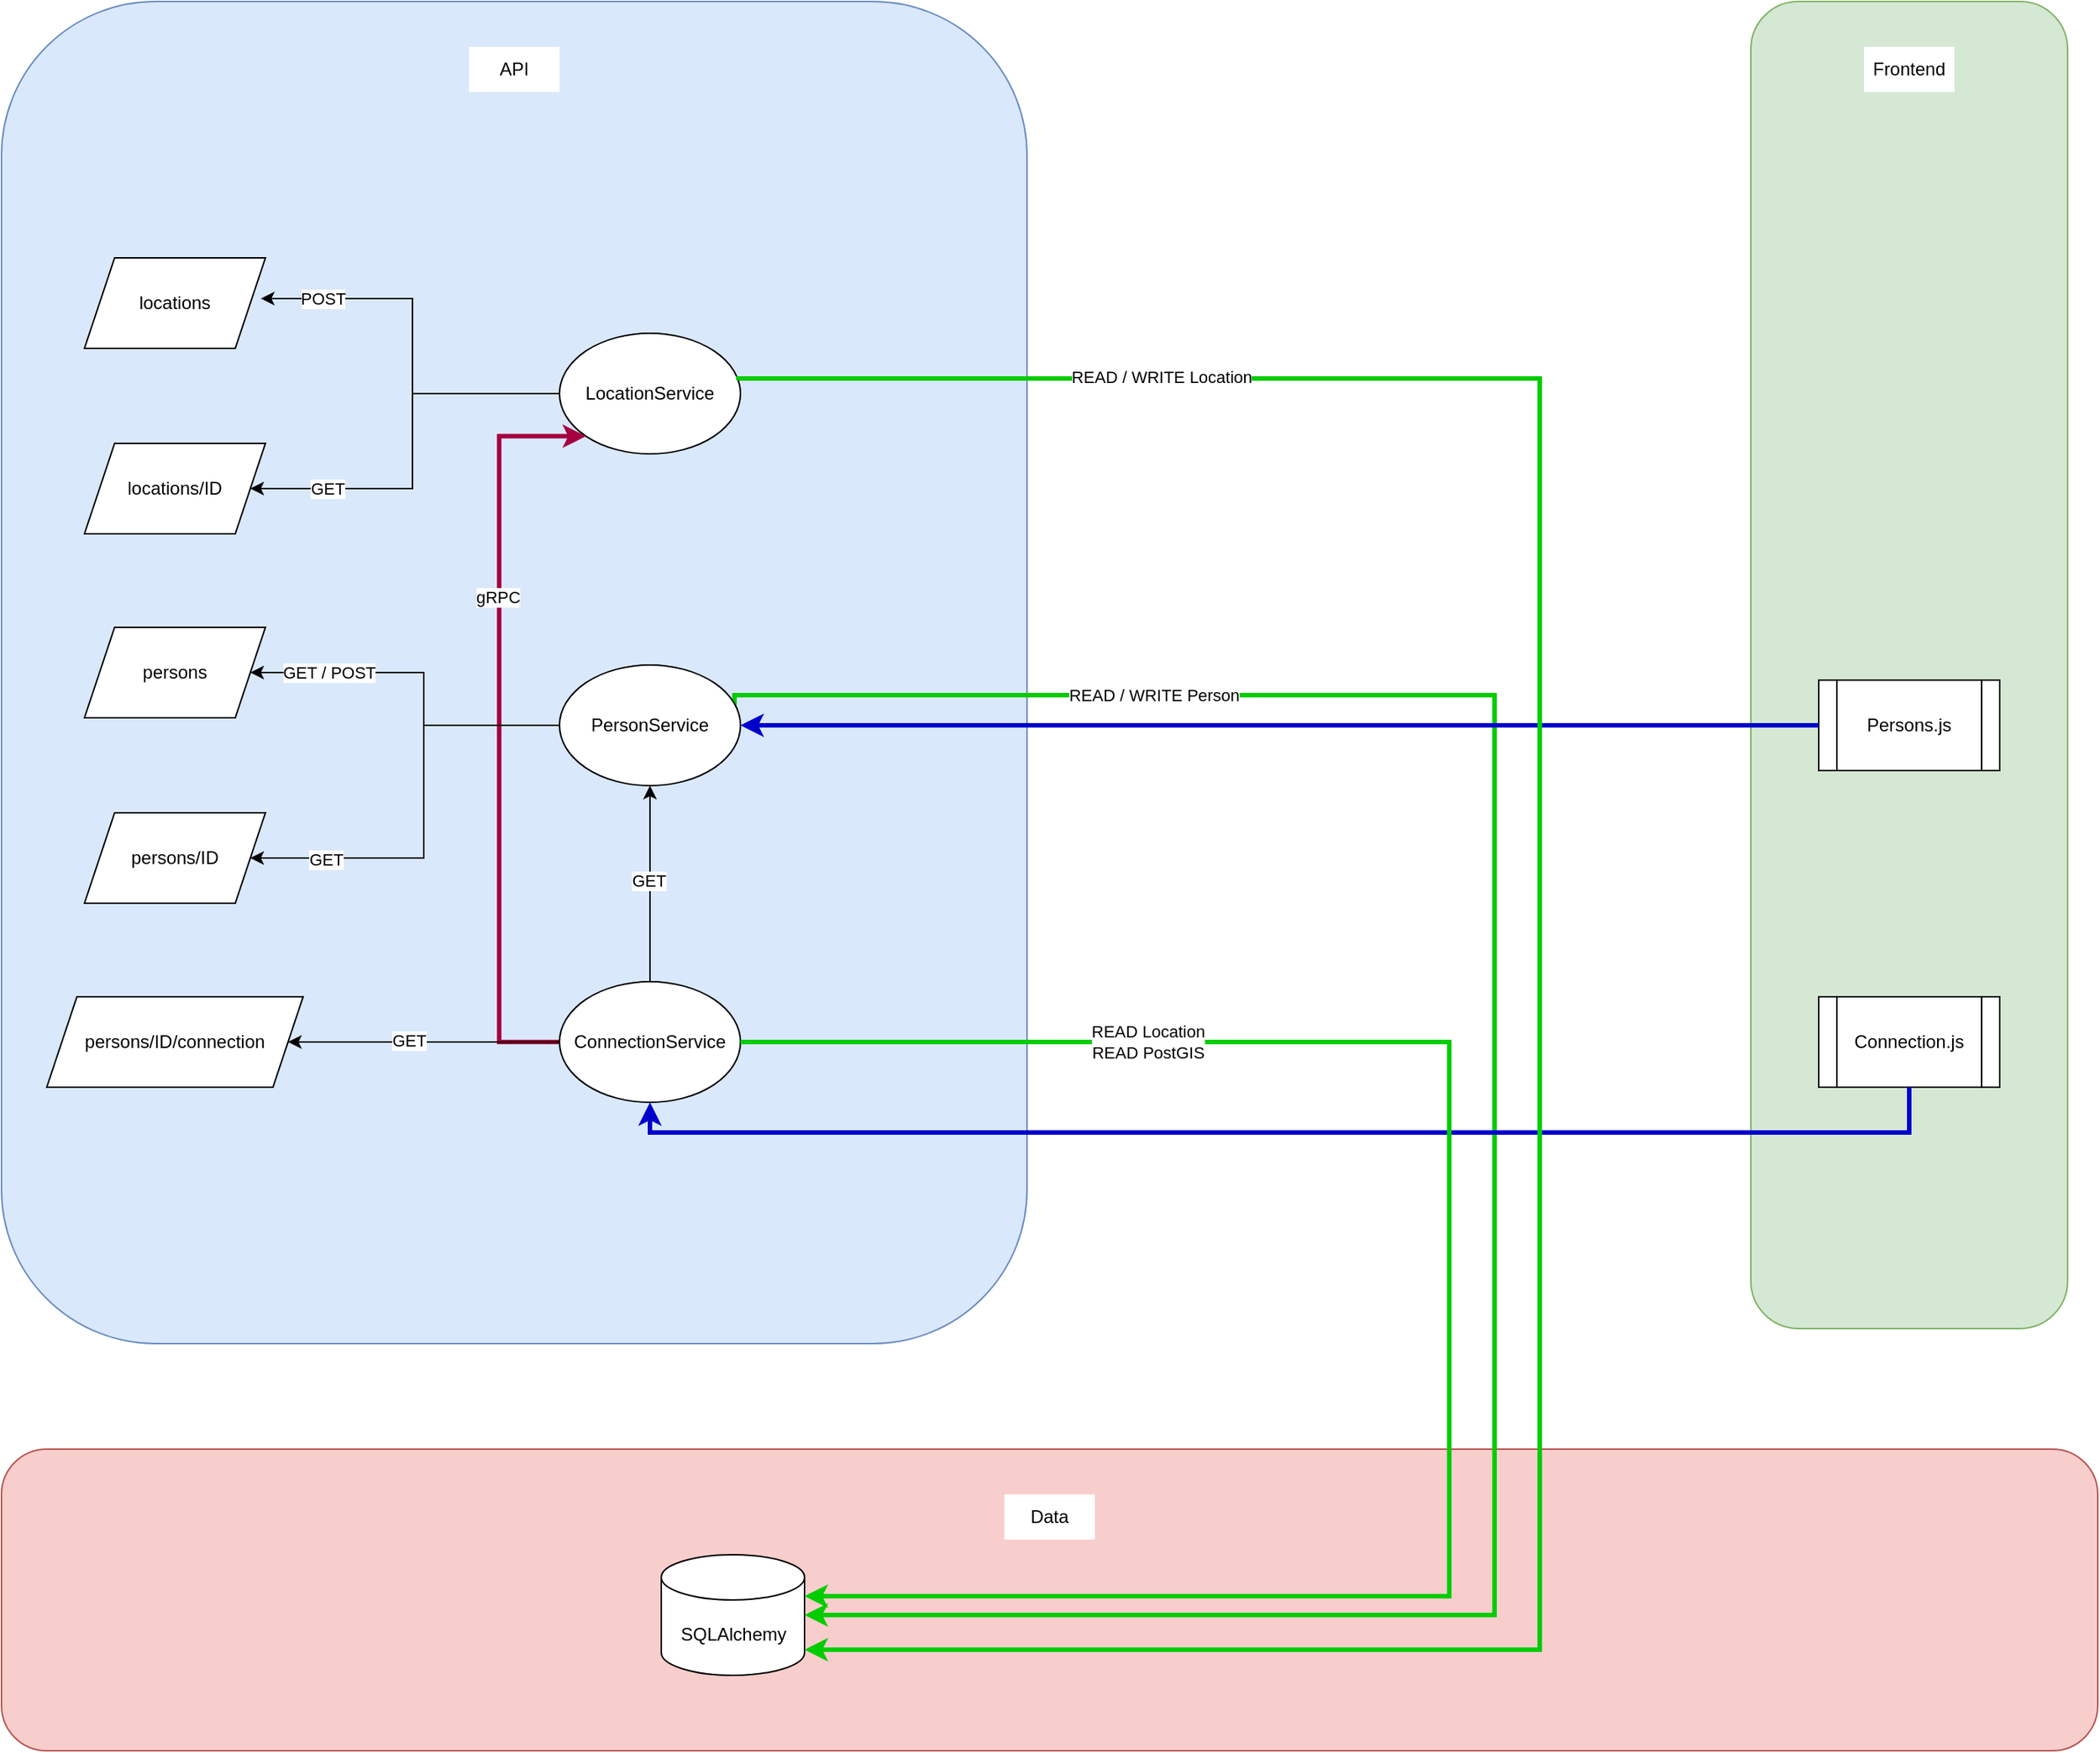 <mxfile version="26.2.2" pages="2">
  <diagram name="monolith" id="A52kFX0a-8nsYTOPsfCb">
    <mxGraphModel dx="1560" dy="1179" grid="1" gridSize="10" guides="1" tooltips="1" connect="1" arrows="1" fold="1" page="1" pageScale="1" pageWidth="827" pageHeight="1169" math="0" shadow="0">
      <root>
        <mxCell id="0" />
        <mxCell id="1" parent="0" />
        <mxCell id="HoHIm3Zh-U10TIyOZU0X-9" value="" style="group" parent="1" vertex="1" connectable="0">
          <mxGeometry y="960" width="1390" height="200" as="geometry" />
        </mxCell>
        <mxCell id="HoHIm3Zh-U10TIyOZU0X-1" value="" style="rounded=1;whiteSpace=wrap;html=1;fillColor=#f8cecc;strokeColor=#b85450;" parent="HoHIm3Zh-U10TIyOZU0X-9" vertex="1">
          <mxGeometry width="1390" height="200" as="geometry" />
        </mxCell>
        <mxCell id="HoHIm3Zh-U10TIyOZU0X-2" value="Data" style="text;html=1;align=center;verticalAlign=middle;whiteSpace=wrap;rounded=0;fillColor=default;" parent="HoHIm3Zh-U10TIyOZU0X-9" vertex="1">
          <mxGeometry x="665" y="30" width="60" height="30" as="geometry" />
        </mxCell>
        <mxCell id="T0mz_jdu87xT66y0d6VW-30" value="" style="group" parent="1" vertex="1" connectable="0">
          <mxGeometry width="680" height="890" as="geometry" />
        </mxCell>
        <mxCell id="T0mz_jdu87xT66y0d6VW-29" value="" style="group" parent="T0mz_jdu87xT66y0d6VW-30" vertex="1" connectable="0">
          <mxGeometry width="680" height="890" as="geometry" />
        </mxCell>
        <mxCell id="T0mz_jdu87xT66y0d6VW-22" value="" style="rounded=1;whiteSpace=wrap;html=1;fillColor=#dae8fc;strokeColor=#6c8ebf;" parent="T0mz_jdu87xT66y0d6VW-29" vertex="1">
          <mxGeometry width="680" height="890" as="geometry" />
        </mxCell>
        <mxCell id="T0mz_jdu87xT66y0d6VW-23" value="API" style="text;html=1;align=center;verticalAlign=middle;whiteSpace=wrap;rounded=0;fillColor=default;" parent="T0mz_jdu87xT66y0d6VW-29" vertex="1">
          <mxGeometry x="310" y="30" width="60" height="30" as="geometry" />
        </mxCell>
        <mxCell id="HoHIm3Zh-U10TIyOZU0X-5" style="edgeStyle=orthogonalEdgeStyle;rounded=0;orthogonalLoop=1;jettySize=auto;html=1;exitX=0.985;exitY=0.368;exitDx=0;exitDy=0;entryX=1;entryY=0.5;entryDx=0;entryDy=0;entryPerimeter=0;strokeColor=#00CC00;strokeWidth=3;exitPerimeter=0;" parent="T0mz_jdu87xT66y0d6VW-29" source="T0mz_jdu87xT66y0d6VW-9" target="HoHIm3Zh-U10TIyOZU0X-3" edge="1">
          <mxGeometry relative="1" as="geometry">
            <Array as="points">
              <mxPoint x="486" y="469" />
              <mxPoint x="486" y="460" />
              <mxPoint x="990" y="460" />
              <mxPoint x="990" y="1070" />
            </Array>
          </mxGeometry>
        </mxCell>
        <mxCell id="kLr40FZN391zVdIAAhjp-2" value="READ / WRITE Person" style="edgeLabel;html=1;align=center;verticalAlign=middle;resizable=0;points=[];" parent="HoHIm3Zh-U10TIyOZU0X-5" vertex="1" connectable="0">
          <mxGeometry x="-0.633" relative="1" as="geometry">
            <mxPoint x="-1" as="offset" />
          </mxGeometry>
        </mxCell>
        <mxCell id="T0mz_jdu87xT66y0d6VW-3" value="locations" style="shape=parallelogram;perimeter=parallelogramPerimeter;whiteSpace=wrap;html=1;fixedSize=1;" parent="T0mz_jdu87xT66y0d6VW-30" vertex="1">
          <mxGeometry x="55" y="170" width="120" height="60" as="geometry" />
        </mxCell>
        <mxCell id="T0mz_jdu87xT66y0d6VW-4" value="locations/ID" style="shape=parallelogram;perimeter=parallelogramPerimeter;whiteSpace=wrap;html=1;fixedSize=1;" parent="T0mz_jdu87xT66y0d6VW-30" vertex="1">
          <mxGeometry x="55" y="293" width="120" height="60" as="geometry" />
        </mxCell>
        <mxCell id="T0mz_jdu87xT66y0d6VW-5" value="persons" style="shape=parallelogram;perimeter=parallelogramPerimeter;whiteSpace=wrap;html=1;fixedSize=1;" parent="T0mz_jdu87xT66y0d6VW-30" vertex="1">
          <mxGeometry x="55" y="415" width="120" height="60" as="geometry" />
        </mxCell>
        <mxCell id="T0mz_jdu87xT66y0d6VW-6" value="persons/ID" style="shape=parallelogram;perimeter=parallelogramPerimeter;whiteSpace=wrap;html=1;fixedSize=1;" parent="T0mz_jdu87xT66y0d6VW-30" vertex="1">
          <mxGeometry x="55" y="538" width="120" height="60" as="geometry" />
        </mxCell>
        <mxCell id="T0mz_jdu87xT66y0d6VW-7" value="persons/ID/connection" style="shape=parallelogram;perimeter=parallelogramPerimeter;whiteSpace=wrap;html=1;fixedSize=1;" parent="T0mz_jdu87xT66y0d6VW-30" vertex="1">
          <mxGeometry x="30" y="660" width="170" height="60" as="geometry" />
        </mxCell>
        <mxCell id="T0mz_jdu87xT66y0d6VW-8" value="LocationService" style="ellipse;whiteSpace=wrap;html=1;" parent="T0mz_jdu87xT66y0d6VW-30" vertex="1">
          <mxGeometry x="370" y="220" width="120" height="80" as="geometry" />
        </mxCell>
        <mxCell id="T0mz_jdu87xT66y0d6VW-9" value="PersonService" style="ellipse;whiteSpace=wrap;html=1;" parent="T0mz_jdu87xT66y0d6VW-30" vertex="1">
          <mxGeometry x="370" y="440" width="120" height="80" as="geometry" />
        </mxCell>
        <mxCell id="ikKgtfVgjobX545oiw-Q-1" style="edgeStyle=orthogonalEdgeStyle;rounded=0;orthogonalLoop=1;jettySize=auto;html=1;entryX=0;entryY=1;entryDx=0;entryDy=0;fillColor=#d80073;strokeColor=#A50040;strokeWidth=3;" edge="1" parent="T0mz_jdu87xT66y0d6VW-30" source="T0mz_jdu87xT66y0d6VW-10" target="T0mz_jdu87xT66y0d6VW-8">
          <mxGeometry relative="1" as="geometry">
            <Array as="points">
              <mxPoint x="330" y="690" />
              <mxPoint x="330" y="288" />
            </Array>
          </mxGeometry>
        </mxCell>
        <mxCell id="ikKgtfVgjobX545oiw-Q-2" value="gRPC" style="edgeLabel;html=1;align=center;verticalAlign=middle;resizable=0;points=[];" vertex="1" connectable="0" parent="ikKgtfVgjobX545oiw-Q-1">
          <mxGeometry x="0.341" y="1" relative="1" as="geometry">
            <mxPoint as="offset" />
          </mxGeometry>
        </mxCell>
        <mxCell id="T0mz_jdu87xT66y0d6VW-10" value="ConnectionService" style="ellipse;whiteSpace=wrap;html=1;" parent="T0mz_jdu87xT66y0d6VW-30" vertex="1">
          <mxGeometry x="370" y="650" width="120" height="80" as="geometry" />
        </mxCell>
        <mxCell id="T0mz_jdu87xT66y0d6VW-14" style="edgeStyle=orthogonalEdgeStyle;rounded=0;orthogonalLoop=1;jettySize=auto;html=1;entryX=0.975;entryY=0.45;entryDx=0;entryDy=0;entryPerimeter=0;" parent="T0mz_jdu87xT66y0d6VW-30" source="T0mz_jdu87xT66y0d6VW-8" target="T0mz_jdu87xT66y0d6VW-3" edge="1">
          <mxGeometry relative="1" as="geometry" />
        </mxCell>
        <mxCell id="rIxVRakXCJL5ZvK0OOoX-1" value="POST" style="edgeLabel;html=1;align=center;verticalAlign=middle;resizable=0;points=[];" parent="T0mz_jdu87xT66y0d6VW-14" vertex="1" connectable="0">
          <mxGeometry x="0.806" relative="1" as="geometry">
            <mxPoint x="15" as="offset" />
          </mxGeometry>
        </mxCell>
        <mxCell id="T0mz_jdu87xT66y0d6VW-15" style="edgeStyle=orthogonalEdgeStyle;rounded=0;orthogonalLoop=1;jettySize=auto;html=1;entryX=1;entryY=0.5;entryDx=0;entryDy=0;" parent="T0mz_jdu87xT66y0d6VW-30" source="T0mz_jdu87xT66y0d6VW-8" target="T0mz_jdu87xT66y0d6VW-4" edge="1">
          <mxGeometry relative="1" as="geometry" />
        </mxCell>
        <mxCell id="rIxVRakXCJL5ZvK0OOoX-2" value="GET" style="edgeLabel;html=1;align=center;verticalAlign=middle;resizable=0;points=[];" parent="T0mz_jdu87xT66y0d6VW-15" vertex="1" connectable="0">
          <mxGeometry x="0.68" relative="1" as="geometry">
            <mxPoint x="8" as="offset" />
          </mxGeometry>
        </mxCell>
        <mxCell id="T0mz_jdu87xT66y0d6VW-12" style="edgeStyle=orthogonalEdgeStyle;rounded=0;orthogonalLoop=1;jettySize=auto;html=1;entryX=1;entryY=0.5;entryDx=0;entryDy=0;" parent="T0mz_jdu87xT66y0d6VW-30" source="T0mz_jdu87xT66y0d6VW-9" target="T0mz_jdu87xT66y0d6VW-6" edge="1">
          <mxGeometry relative="1" as="geometry">
            <Array as="points">
              <mxPoint x="280" y="480" />
              <mxPoint x="280" y="568" />
            </Array>
          </mxGeometry>
        </mxCell>
        <mxCell id="rIxVRakXCJL5ZvK0OOoX-6" value="GET" style="edgeLabel;html=1;align=center;verticalAlign=middle;resizable=0;points=[];" parent="T0mz_jdu87xT66y0d6VW-12" vertex="1" connectable="0">
          <mxGeometry x="0.661" y="1" relative="1" as="geometry">
            <mxPoint as="offset" />
          </mxGeometry>
        </mxCell>
        <mxCell id="T0mz_jdu87xT66y0d6VW-13" style="edgeStyle=orthogonalEdgeStyle;rounded=0;orthogonalLoop=1;jettySize=auto;html=1;entryX=1;entryY=0.5;entryDx=0;entryDy=0;" parent="T0mz_jdu87xT66y0d6VW-30" source="T0mz_jdu87xT66y0d6VW-9" target="T0mz_jdu87xT66y0d6VW-5" edge="1">
          <mxGeometry relative="1" as="geometry">
            <Array as="points">
              <mxPoint x="280" y="480" />
              <mxPoint x="280" y="445" />
            </Array>
          </mxGeometry>
        </mxCell>
        <mxCell id="rIxVRakXCJL5ZvK0OOoX-5" value="GET / POST" style="edgeLabel;html=1;align=center;verticalAlign=middle;resizable=0;points=[];" parent="T0mz_jdu87xT66y0d6VW-13" vertex="1" connectable="0">
          <mxGeometry x="0.567" relative="1" as="geometry">
            <mxPoint as="offset" />
          </mxGeometry>
        </mxCell>
        <mxCell id="T0mz_jdu87xT66y0d6VW-11" style="edgeStyle=orthogonalEdgeStyle;rounded=0;orthogonalLoop=1;jettySize=auto;html=1;" parent="T0mz_jdu87xT66y0d6VW-30" source="T0mz_jdu87xT66y0d6VW-10" target="T0mz_jdu87xT66y0d6VW-7" edge="1">
          <mxGeometry relative="1" as="geometry" />
        </mxCell>
        <mxCell id="kLr40FZN391zVdIAAhjp-9" value="GET" style="edgeLabel;html=1;align=center;verticalAlign=middle;resizable=0;points=[];" parent="T0mz_jdu87xT66y0d6VW-11" vertex="1" connectable="0">
          <mxGeometry x="0.119" y="-1" relative="1" as="geometry">
            <mxPoint as="offset" />
          </mxGeometry>
        </mxCell>
        <mxCell id="T0mz_jdu87xT66y0d6VW-16" style="edgeStyle=orthogonalEdgeStyle;rounded=0;orthogonalLoop=1;jettySize=auto;html=1;entryX=0.5;entryY=1;entryDx=0;entryDy=0;" parent="T0mz_jdu87xT66y0d6VW-30" source="T0mz_jdu87xT66y0d6VW-10" target="T0mz_jdu87xT66y0d6VW-9" edge="1">
          <mxGeometry relative="1" as="geometry" />
        </mxCell>
        <mxCell id="kLr40FZN391zVdIAAhjp-5" value="GET" style="edgeLabel;html=1;align=center;verticalAlign=middle;resizable=0;points=[];" parent="T0mz_jdu87xT66y0d6VW-16" vertex="1" connectable="0">
          <mxGeometry x="0.026" y="1" relative="1" as="geometry">
            <mxPoint y="-1" as="offset" />
          </mxGeometry>
        </mxCell>
        <mxCell id="T0mz_jdu87xT66y0d6VW-31" value="" style="group" parent="1" vertex="1" connectable="0">
          <mxGeometry x="1160" width="210" height="880" as="geometry" />
        </mxCell>
        <mxCell id="T0mz_jdu87xT66y0d6VW-28" value="" style="group" parent="T0mz_jdu87xT66y0d6VW-31" vertex="1" connectable="0">
          <mxGeometry width="210" height="880" as="geometry" />
        </mxCell>
        <mxCell id="T0mz_jdu87xT66y0d6VW-24" value="" style="rounded=1;whiteSpace=wrap;html=1;fillColor=#d5e8d4;strokeColor=#82b366;" parent="T0mz_jdu87xT66y0d6VW-28" vertex="1">
          <mxGeometry width="210" height="880" as="geometry" />
        </mxCell>
        <mxCell id="T0mz_jdu87xT66y0d6VW-26" value="Frontend" style="text;html=1;align=center;verticalAlign=middle;whiteSpace=wrap;rounded=0;fillColor=default;" parent="T0mz_jdu87xT66y0d6VW-28" vertex="1">
          <mxGeometry x="75" y="30" width="60" height="30" as="geometry" />
        </mxCell>
        <mxCell id="T0mz_jdu87xT66y0d6VW-18" value="Persons.js" style="shape=process;whiteSpace=wrap;html=1;backgroundOutline=1;" parent="T0mz_jdu87xT66y0d6VW-31" vertex="1">
          <mxGeometry x="45" y="450" width="120" height="60" as="geometry" />
        </mxCell>
        <mxCell id="T0mz_jdu87xT66y0d6VW-19" value="Connection.js" style="shape=process;whiteSpace=wrap;html=1;backgroundOutline=1;" parent="T0mz_jdu87xT66y0d6VW-31" vertex="1">
          <mxGeometry x="45" y="660" width="120" height="60" as="geometry" />
        </mxCell>
        <mxCell id="HoHIm3Zh-U10TIyOZU0X-3" value="SQLAlchemy" style="shape=cylinder3;whiteSpace=wrap;html=1;boundedLbl=1;backgroundOutline=1;size=15;" parent="1" vertex="1">
          <mxGeometry x="437.5" y="1030" width="95" height="80" as="geometry" />
        </mxCell>
        <mxCell id="T0mz_jdu87xT66y0d6VW-21" style="edgeStyle=orthogonalEdgeStyle;rounded=0;orthogonalLoop=1;jettySize=auto;html=1;strokeColor=#0000CC;strokeWidth=3;" parent="1" source="T0mz_jdu87xT66y0d6VW-18" target="T0mz_jdu87xT66y0d6VW-9" edge="1">
          <mxGeometry relative="1" as="geometry" />
        </mxCell>
        <mxCell id="T0mz_jdu87xT66y0d6VW-20" style="edgeStyle=orthogonalEdgeStyle;rounded=0;orthogonalLoop=1;jettySize=auto;html=1;entryX=0.5;entryY=1;entryDx=0;entryDy=0;strokeColor=#0000CC;strokeWidth=3;" parent="1" source="T0mz_jdu87xT66y0d6VW-19" target="T0mz_jdu87xT66y0d6VW-10" edge="1">
          <mxGeometry relative="1" as="geometry">
            <Array as="points">
              <mxPoint x="1265" y="750" />
              <mxPoint x="430" y="750" />
            </Array>
          </mxGeometry>
        </mxCell>
        <mxCell id="HoHIm3Zh-U10TIyOZU0X-4" style="edgeStyle=orthogonalEdgeStyle;rounded=0;orthogonalLoop=1;jettySize=auto;html=1;strokeColor=#00CC00;strokeWidth=3;exitX=0.988;exitY=0.39;exitDx=0;exitDy=0;exitPerimeter=0;" parent="1" source="T0mz_jdu87xT66y0d6VW-8" target="HoHIm3Zh-U10TIyOZU0X-3" edge="1">
          <mxGeometry relative="1" as="geometry">
            <mxPoint x="481.962" y="250" as="sourcePoint" />
            <mxPoint x="532.5" y="1092.5" as="targetPoint" />
            <Array as="points">
              <mxPoint x="489" y="250" />
              <mxPoint x="1020" y="250" />
              <mxPoint x="1020" y="1093" />
            </Array>
          </mxGeometry>
        </mxCell>
        <mxCell id="kLr40FZN391zVdIAAhjp-1" value="READ / WRITE Location" style="edgeLabel;html=1;align=center;verticalAlign=middle;resizable=0;points=[];" parent="HoHIm3Zh-U10TIyOZU0X-4" vertex="1" connectable="0">
          <mxGeometry x="-0.699" y="1" relative="1" as="geometry">
            <mxPoint x="1" as="offset" />
          </mxGeometry>
        </mxCell>
        <mxCell id="kLr40FZN391zVdIAAhjp-10" style="edgeStyle=orthogonalEdgeStyle;rounded=0;orthogonalLoop=1;jettySize=auto;html=1;entryX=1;entryY=0;entryDx=0;entryDy=27.5;entryPerimeter=0;strokeColor=#00CC00;strokeWidth=3;" parent="1" source="T0mz_jdu87xT66y0d6VW-10" target="HoHIm3Zh-U10TIyOZU0X-3" edge="1">
          <mxGeometry relative="1" as="geometry">
            <Array as="points">
              <mxPoint x="960" y="690" />
              <mxPoint x="960" y="1057" />
            </Array>
          </mxGeometry>
        </mxCell>
        <mxCell id="kLr40FZN391zVdIAAhjp-13" value="READ Location&lt;div&gt;READ&amp;nbsp;&lt;span style=&quot;color: light-dark(rgb(0, 0, 0), rgb(255, 255, 255));&quot; data-end=&quot;1758&quot; data-start=&quot;1733&quot;&gt;PostGIS&lt;/span&gt;&lt;br&gt;&lt;/div&gt;" style="edgeLabel;html=1;align=center;verticalAlign=middle;resizable=0;points=[];" parent="kLr40FZN391zVdIAAhjp-10" vertex="1" connectable="0">
          <mxGeometry x="-0.574" y="-2" relative="1" as="geometry">
            <mxPoint y="-2" as="offset" />
          </mxGeometry>
        </mxCell>
      </root>
    </mxGraphModel>
  </diagram>
  <diagram id="H9c1LVUw4I2jsT9jg77F" name="microservices">
    <mxGraphModel dx="2507" dy="2158" grid="1" gridSize="10" guides="1" tooltips="1" connect="1" arrows="1" fold="1" page="1" pageScale="1" pageWidth="827" pageHeight="1169" math="0" shadow="0">
      <root>
        <mxCell id="0" />
        <mxCell id="1" parent="0" />
        <mxCell id="7LXg1CkcAlRz4mJixN-u-3" value="" style="rounded=1;whiteSpace=wrap;html=1;fillColor=#dae8fc;strokeColor=#6c8ebf;" parent="1" vertex="1">
          <mxGeometry x="-3" width="840" height="300" as="geometry" />
        </mxCell>
        <mxCell id="7LXg1CkcAlRz4mJixN-u-2" value="" style="rounded=1;whiteSpace=wrap;html=1;fillColor=#1ba1e2;fontColor=#ffffff;strokeColor=#006EAF;" parent="1" vertex="1">
          <mxGeometry x="-3" y="330" width="840" height="300" as="geometry" />
        </mxCell>
        <mxCell id="7LXg1CkcAlRz4mJixN-u-1" value="" style="rounded=1;whiteSpace=wrap;html=1;fillColor=#0050ef;fontColor=#ffffff;strokeColor=#001DBC;" parent="1" vertex="1">
          <mxGeometry x="-3" y="640" width="840" height="300" as="geometry" />
        </mxCell>
        <mxCell id="6sx-rP8wKZr00otQ-aO8-1" value="" style="group;fillColor=default;" parent="1" vertex="1" connectable="0">
          <mxGeometry y="960" width="1390" height="200" as="geometry" />
        </mxCell>
        <mxCell id="6sx-rP8wKZr00otQ-aO8-2" value="" style="rounded=1;whiteSpace=wrap;html=1;fillColor=#f8cecc;strokeColor=#b85450;" parent="6sx-rP8wKZr00otQ-aO8-1" vertex="1">
          <mxGeometry width="1390" height="200" as="geometry" />
        </mxCell>
        <mxCell id="6sx-rP8wKZr00otQ-aO8-3" value="Data" style="text;html=1;align=center;verticalAlign=middle;whiteSpace=wrap;rounded=0;" parent="6sx-rP8wKZr00otQ-aO8-1" vertex="1">
          <mxGeometry x="665" y="30" width="60" height="30" as="geometry" />
        </mxCell>
        <mxCell id="6sx-rP8wKZr00otQ-aO8-29" value="SQLAlchemy" style="shape=cylinder3;whiteSpace=wrap;html=1;boundedLbl=1;backgroundOutline=1;size=15;" parent="6sx-rP8wKZr00otQ-aO8-1" vertex="1">
          <mxGeometry x="190" y="70" width="95" height="80" as="geometry" />
        </mxCell>
        <mxCell id="6JFpijterDTMtzt1u6O1-1" value="Kafka" style="shape=cylinder3;whiteSpace=wrap;html=1;boundedLbl=1;backgroundOutline=1;size=15;" parent="6sx-rP8wKZr00otQ-aO8-1" vertex="1">
          <mxGeometry x="1080" y="70" width="60" height="80" as="geometry" />
        </mxCell>
        <mxCell id="6sx-rP8wKZr00otQ-aO8-23" value="" style="group;fillColor=none;" parent="1" vertex="1" connectable="0">
          <mxGeometry x="1160" y="-40" width="210" height="880" as="geometry" />
        </mxCell>
        <mxCell id="6sx-rP8wKZr00otQ-aO8-24" value="" style="group" parent="6sx-rP8wKZr00otQ-aO8-23" vertex="1" connectable="0">
          <mxGeometry width="210" height="880" as="geometry" />
        </mxCell>
        <mxCell id="6sx-rP8wKZr00otQ-aO8-25" value="" style="rounded=1;whiteSpace=wrap;html=1;fillColor=#d5e8d4;strokeColor=#82b366;" parent="6sx-rP8wKZr00otQ-aO8-24" vertex="1">
          <mxGeometry width="210" height="880" as="geometry" />
        </mxCell>
        <mxCell id="6sx-rP8wKZr00otQ-aO8-26" value="Frontend" style="text;html=1;align=center;verticalAlign=middle;whiteSpace=wrap;rounded=0;fillColor=default;" parent="6sx-rP8wKZr00otQ-aO8-24" vertex="1">
          <mxGeometry x="75" y="30" width="60" height="30" as="geometry" />
        </mxCell>
        <mxCell id="6sx-rP8wKZr00otQ-aO8-27" value="Persons.js" style="shape=process;whiteSpace=wrap;html=1;backgroundOutline=1;" parent="6sx-rP8wKZr00otQ-aO8-23" vertex="1">
          <mxGeometry x="45" y="449" width="120" height="60" as="geometry" />
        </mxCell>
        <mxCell id="6sx-rP8wKZr00otQ-aO8-28" value="Connection.js" style="shape=process;whiteSpace=wrap;html=1;backgroundOutline=1;" parent="6sx-rP8wKZr00otQ-aO8-23" vertex="1">
          <mxGeometry x="45" y="660" width="120" height="60" as="geometry" />
        </mxCell>
        <mxCell id="6sx-rP8wKZr00otQ-aO8-30" style="edgeStyle=orthogonalEdgeStyle;rounded=0;orthogonalLoop=1;jettySize=auto;html=1;exitX=0.989;exitY=0.649;exitDx=0;exitDy=0;entryX=1;entryY=0.5;entryDx=0;entryDy=0;entryPerimeter=0;strokeColor=#00CC00;strokeWidth=3;exitPerimeter=0;" parent="1" source="6sx-rP8wKZr00otQ-aO8-14" target="6sx-rP8wKZr00otQ-aO8-29" edge="1">
          <mxGeometry relative="1" as="geometry">
            <Array as="points">
              <mxPoint x="990" y="460" />
              <mxPoint x="990" y="1070" />
            </Array>
          </mxGeometry>
        </mxCell>
        <mxCell id="zo2D4K_7gwGgST1o7Bd7-8" value="READ" style="edgeLabel;html=1;align=center;verticalAlign=middle;resizable=0;points=[];" parent="6sx-rP8wKZr00otQ-aO8-30" vertex="1" connectable="0">
          <mxGeometry x="-0.538" y="1" relative="1" as="geometry">
            <mxPoint as="offset" />
          </mxGeometry>
        </mxCell>
        <mxCell id="6sx-rP8wKZr00otQ-aO8-32" style="edgeStyle=orthogonalEdgeStyle;rounded=0;orthogonalLoop=1;jettySize=auto;html=1;strokeColor=#0000CC;strokeWidth=3;entryX=0.671;entryY=0.019;entryDx=0;entryDy=0;entryPerimeter=0;" parent="1" source="6sx-rP8wKZr00otQ-aO8-28" target="6sx-rP8wKZr00otQ-aO8-15" edge="1">
          <mxGeometry relative="1" as="geometry">
            <Array as="points">
              <mxPoint x="1265" y="710" />
              <mxPoint x="451" y="710" />
              <mxPoint x="451" y="750" />
              <mxPoint x="451" y="750" />
            </Array>
            <mxPoint x="450" y="750" as="targetPoint" />
          </mxGeometry>
        </mxCell>
        <mxCell id="6sx-rP8wKZr00otQ-aO8-33" style="edgeStyle=orthogonalEdgeStyle;rounded=0;orthogonalLoop=1;jettySize=auto;html=1;entryX=1;entryY=1;entryDx=0;entryDy=-15;entryPerimeter=0;strokeColor=#00CC00;strokeWidth=3;exitX=0.988;exitY=0.39;exitDx=0;exitDy=0;exitPerimeter=0;" parent="1" source="6sx-rP8wKZr00otQ-aO8-13" target="6sx-rP8wKZr00otQ-aO8-29" edge="1">
          <mxGeometry relative="1" as="geometry">
            <mxPoint x="481.962" y="250" as="sourcePoint" />
            <mxPoint x="532.5" y="1092.5" as="targetPoint" />
            <Array as="points">
              <mxPoint x="1020" y="133" />
              <mxPoint x="1020" y="1093" />
              <mxPoint x="300" y="1093" />
              <mxPoint x="300" y="1095" />
            </Array>
          </mxGeometry>
        </mxCell>
        <mxCell id="7LXg1CkcAlRz4mJixN-u-4" value="" style="group" parent="1" vertex="1" connectable="0">
          <mxGeometry x="55" y="52" width="435" height="183" as="geometry" />
        </mxCell>
        <mxCell id="6sx-rP8wKZr00otQ-aO8-8" value="locations" style="shape=parallelogram;perimeter=parallelogramPerimeter;whiteSpace=wrap;html=1;fixedSize=1;" parent="7LXg1CkcAlRz4mJixN-u-4" vertex="1">
          <mxGeometry width="120" height="60" as="geometry" />
        </mxCell>
        <mxCell id="6sx-rP8wKZr00otQ-aO8-9" value="locations/ID" style="shape=parallelogram;perimeter=parallelogramPerimeter;whiteSpace=wrap;html=1;fixedSize=1;" parent="7LXg1CkcAlRz4mJixN-u-4" vertex="1">
          <mxGeometry y="123" width="120" height="60" as="geometry" />
        </mxCell>
        <mxCell id="6sx-rP8wKZr00otQ-aO8-13" value="LocationService" style="ellipse;whiteSpace=wrap;html=1;" parent="7LXg1CkcAlRz4mJixN-u-4" vertex="1">
          <mxGeometry x="315" y="50" width="120" height="80" as="geometry" />
        </mxCell>
        <mxCell id="6sx-rP8wKZr00otQ-aO8-16" style="edgeStyle=orthogonalEdgeStyle;rounded=0;orthogonalLoop=1;jettySize=auto;html=1;entryX=0.975;entryY=0.45;entryDx=0;entryDy=0;entryPerimeter=0;" parent="7LXg1CkcAlRz4mJixN-u-4" source="6sx-rP8wKZr00otQ-aO8-13" target="6sx-rP8wKZr00otQ-aO8-8" edge="1">
          <mxGeometry relative="1" as="geometry" />
        </mxCell>
        <mxCell id="zo2D4K_7gwGgST1o7Bd7-5" value="GET / POST" style="edgeLabel;html=1;align=center;verticalAlign=middle;resizable=0;points=[];" parent="6sx-rP8wKZr00otQ-aO8-16" vertex="1" connectable="0">
          <mxGeometry x="0.705" y="2" relative="1" as="geometry">
            <mxPoint x="14" y="-2" as="offset" />
          </mxGeometry>
        </mxCell>
        <mxCell id="6sx-rP8wKZr00otQ-aO8-17" style="edgeStyle=orthogonalEdgeStyle;rounded=0;orthogonalLoop=1;jettySize=auto;html=1;entryX=1;entryY=0.5;entryDx=0;entryDy=0;" parent="7LXg1CkcAlRz4mJixN-u-4" source="6sx-rP8wKZr00otQ-aO8-13" target="6sx-rP8wKZr00otQ-aO8-9" edge="1">
          <mxGeometry relative="1" as="geometry" />
        </mxCell>
        <mxCell id="zo2D4K_7gwGgST1o7Bd7-6" value="GET" style="edgeLabel;html=1;align=center;verticalAlign=middle;resizable=0;points=[];" parent="6sx-rP8wKZr00otQ-aO8-17" vertex="1" connectable="0">
          <mxGeometry x="0.679" y="2" relative="1" as="geometry">
            <mxPoint y="-2" as="offset" />
          </mxGeometry>
        </mxCell>
        <mxCell id="7LXg1CkcAlRz4mJixN-u-5" value="" style="group" parent="1" vertex="1" connectable="0">
          <mxGeometry x="55" y="383" width="435" height="183" as="geometry" />
        </mxCell>
        <mxCell id="6sx-rP8wKZr00otQ-aO8-10" value="persons" style="shape=parallelogram;perimeter=parallelogramPerimeter;whiteSpace=wrap;html=1;fixedSize=1;" parent="7LXg1CkcAlRz4mJixN-u-5" vertex="1">
          <mxGeometry width="120" height="60" as="geometry" />
        </mxCell>
        <mxCell id="6sx-rP8wKZr00otQ-aO8-11" value="persons/ID" style="shape=parallelogram;perimeter=parallelogramPerimeter;whiteSpace=wrap;html=1;fixedSize=1;" parent="7LXg1CkcAlRz4mJixN-u-5" vertex="1">
          <mxGeometry y="123" width="120" height="60" as="geometry" />
        </mxCell>
        <mxCell id="6sx-rP8wKZr00otQ-aO8-14" value="PersonService" style="ellipse;whiteSpace=wrap;html=1;" parent="7LXg1CkcAlRz4mJixN-u-5" vertex="1">
          <mxGeometry x="315" y="25" width="120" height="80" as="geometry" />
        </mxCell>
        <mxCell id="6sx-rP8wKZr00otQ-aO8-18" style="edgeStyle=orthogonalEdgeStyle;rounded=0;orthogonalLoop=1;jettySize=auto;html=1;entryX=1;entryY=0.5;entryDx=0;entryDy=0;" parent="7LXg1CkcAlRz4mJixN-u-5" source="6sx-rP8wKZr00otQ-aO8-14" target="6sx-rP8wKZr00otQ-aO8-11" edge="1">
          <mxGeometry relative="1" as="geometry">
            <Array as="points">
              <mxPoint x="205" y="65" />
              <mxPoint x="205" y="153" />
            </Array>
          </mxGeometry>
        </mxCell>
        <mxCell id="zo2D4K_7gwGgST1o7Bd7-3" value="GET" style="edgeLabel;html=1;align=center;verticalAlign=middle;resizable=0;points=[];" parent="6sx-rP8wKZr00otQ-aO8-18" vertex="1" connectable="0">
          <mxGeometry x="0.698" relative="1" as="geometry">
            <mxPoint as="offset" />
          </mxGeometry>
        </mxCell>
        <mxCell id="6sx-rP8wKZr00otQ-aO8-19" style="edgeStyle=orthogonalEdgeStyle;rounded=0;orthogonalLoop=1;jettySize=auto;html=1;entryX=1;entryY=0.5;entryDx=0;entryDy=0;" parent="7LXg1CkcAlRz4mJixN-u-5" source="6sx-rP8wKZr00otQ-aO8-14" target="6sx-rP8wKZr00otQ-aO8-10" edge="1">
          <mxGeometry relative="1" as="geometry">
            <Array as="points">
              <mxPoint x="205" y="65" />
              <mxPoint x="205" y="30" />
            </Array>
          </mxGeometry>
        </mxCell>
        <mxCell id="zo2D4K_7gwGgST1o7Bd7-4" value="GET / POST" style="edgeLabel;html=1;align=center;verticalAlign=middle;resizable=0;points=[];" parent="6sx-rP8wKZr00otQ-aO8-19" vertex="1" connectable="0">
          <mxGeometry x="0.642" relative="1" as="geometry">
            <mxPoint x="1" y="-1" as="offset" />
          </mxGeometry>
        </mxCell>
        <mxCell id="7LXg1CkcAlRz4mJixN-u-6" value="" style="group" parent="1" vertex="1" connectable="0">
          <mxGeometry x="30" y="751" width="460" height="80" as="geometry" />
        </mxCell>
        <mxCell id="6sx-rP8wKZr00otQ-aO8-12" value="persons/ID/connection" style="shape=parallelogram;perimeter=parallelogramPerimeter;whiteSpace=wrap;html=1;fixedSize=1;" parent="7LXg1CkcAlRz4mJixN-u-6" vertex="1">
          <mxGeometry y="10" width="170" height="60" as="geometry" />
        </mxCell>
        <mxCell id="6sx-rP8wKZr00otQ-aO8-15" value="ConnectionService" style="ellipse;whiteSpace=wrap;html=1;" parent="7LXg1CkcAlRz4mJixN-u-6" vertex="1">
          <mxGeometry x="340" width="120" height="80" as="geometry" />
        </mxCell>
        <mxCell id="6sx-rP8wKZr00otQ-aO8-20" style="edgeStyle=orthogonalEdgeStyle;rounded=0;orthogonalLoop=1;jettySize=auto;html=1;" parent="7LXg1CkcAlRz4mJixN-u-6" source="6sx-rP8wKZr00otQ-aO8-15" target="6sx-rP8wKZr00otQ-aO8-12" edge="1">
          <mxGeometry relative="1" as="geometry" />
        </mxCell>
        <mxCell id="zo2D4K_7gwGgST1o7Bd7-2" value="GET" style="edgeLabel;html=1;align=center;verticalAlign=middle;resizable=0;points=[];" parent="6sx-rP8wKZr00otQ-aO8-20" vertex="1" connectable="0">
          <mxGeometry x="0.481" y="1" relative="1" as="geometry">
            <mxPoint x="1" as="offset" />
          </mxGeometry>
        </mxCell>
        <mxCell id="7LXg1CkcAlRz4mJixN-u-10" style="edgeStyle=orthogonalEdgeStyle;rounded=0;orthogonalLoop=1;jettySize=auto;html=1;entryX=0.976;entryY=0.385;entryDx=0;entryDy=0;entryPerimeter=0;strokeColor=#0000CC;strokeWidth=3;" parent="1" source="6sx-rP8wKZr00otQ-aO8-27" target="6sx-rP8wKZr00otQ-aO8-14" edge="1">
          <mxGeometry relative="1" as="geometry" />
        </mxCell>
        <mxCell id="7LXg1CkcAlRz4mJixN-u-11" style="edgeStyle=orthogonalEdgeStyle;rounded=0;orthogonalLoop=1;jettySize=auto;html=1;entryX=0.855;entryY=0;entryDx=0;entryDy=4.35;entryPerimeter=0;strokeColor=#FF9933;strokeWidth=3;" parent="1" source="6sx-rP8wKZr00otQ-aO8-13" target="6JFpijterDTMtzt1u6O1-1" edge="1">
          <mxGeometry relative="1" as="geometry" />
        </mxCell>
        <mxCell id="zo2D4K_7gwGgST1o7Bd7-7" value="READ" style="edgeLabel;html=1;align=center;verticalAlign=middle;resizable=0;points=[];" parent="7LXg1CkcAlRz4mJixN-u-11" vertex="1" connectable="0">
          <mxGeometry x="-0.527" y="11" relative="1" as="geometry">
            <mxPoint as="offset" />
          </mxGeometry>
        </mxCell>
        <mxCell id="zo2D4K_7gwGgST1o7Bd7-9" value="WRITE" style="edgeLabel;html=1;align=center;verticalAlign=middle;resizable=0;points=[];" parent="7LXg1CkcAlRz4mJixN-u-11" vertex="1" connectable="0">
          <mxGeometry x="-0.278" relative="1" as="geometry">
            <mxPoint as="offset" />
          </mxGeometry>
        </mxCell>
        <mxCell id="zo2D4K_7gwGgST1o7Bd7-10" style="edgeStyle=orthogonalEdgeStyle;rounded=0;orthogonalLoop=1;jettySize=auto;html=1;entryX=0.5;entryY=0;entryDx=0;entryDy=0;entryPerimeter=0;strokeWidth=3;strokeColor=#FF9933;" parent="1" source="6sx-rP8wKZr00otQ-aO8-14" target="6JFpijterDTMtzt1u6O1-1" edge="1">
          <mxGeometry relative="1" as="geometry" />
        </mxCell>
        <mxCell id="zo2D4K_7gwGgST1o7Bd7-11" value="WRITE" style="edgeLabel;html=1;align=center;verticalAlign=middle;resizable=0;points=[];" parent="zo2D4K_7gwGgST1o7Bd7-10" vertex="1" connectable="0">
          <mxGeometry x="-0.061" y="-4" relative="1" as="geometry">
            <mxPoint x="1" y="1" as="offset" />
          </mxGeometry>
        </mxCell>
        <mxCell id="XHJDE6SldKgFYSMF-pLO-4" value="location-api" style="text;html=1;align=center;verticalAlign=middle;whiteSpace=wrap;rounded=0;fillColor=default;" parent="1" vertex="1">
          <mxGeometry x="368.5" y="22" width="97" height="30" as="geometry" />
        </mxCell>
        <mxCell id="XHJDE6SldKgFYSMF-pLO-5" value="person-api" style="text;html=1;align=center;verticalAlign=middle;whiteSpace=wrap;rounded=0;fillColor=default;" parent="1" vertex="1">
          <mxGeometry x="387" y="353" width="60" height="30" as="geometry" />
        </mxCell>
        <mxCell id="XHJDE6SldKgFYSMF-pLO-6" value="customer-api" style="text;html=1;align=center;verticalAlign=middle;whiteSpace=wrap;rounded=0;fillColor=default;" parent="1" vertex="1">
          <mxGeometry x="460" y="650" width="94.5" height="30" as="geometry" />
        </mxCell>
        <mxCell id="Ltq2OWhUmI31ara8FsXY-1" style="edgeStyle=orthogonalEdgeStyle;rounded=0;orthogonalLoop=1;jettySize=auto;html=1;entryX=1;entryY=0;entryDx=0;entryDy=27.5;entryPerimeter=0;strokeColor=#00CC00;strokeWidth=3;" parent="1" source="6sx-rP8wKZr00otQ-aO8-15" target="6sx-rP8wKZr00otQ-aO8-29" edge="1">
          <mxGeometry relative="1" as="geometry">
            <Array as="points">
              <mxPoint x="960" y="791" />
              <mxPoint x="960" y="1058" />
            </Array>
          </mxGeometry>
        </mxCell>
        <mxCell id="C5HFvk11_ol8yj7TqGGs-1" value="READ" style="edgeLabel;html=1;align=center;verticalAlign=middle;resizable=0;points=[];" parent="Ltq2OWhUmI31ara8FsXY-1" vertex="1" connectable="0">
          <mxGeometry x="-0.447" y="3" relative="1" as="geometry">
            <mxPoint x="31" y="3" as="offset" />
          </mxGeometry>
        </mxCell>
      </root>
    </mxGraphModel>
  </diagram>
</mxfile>
